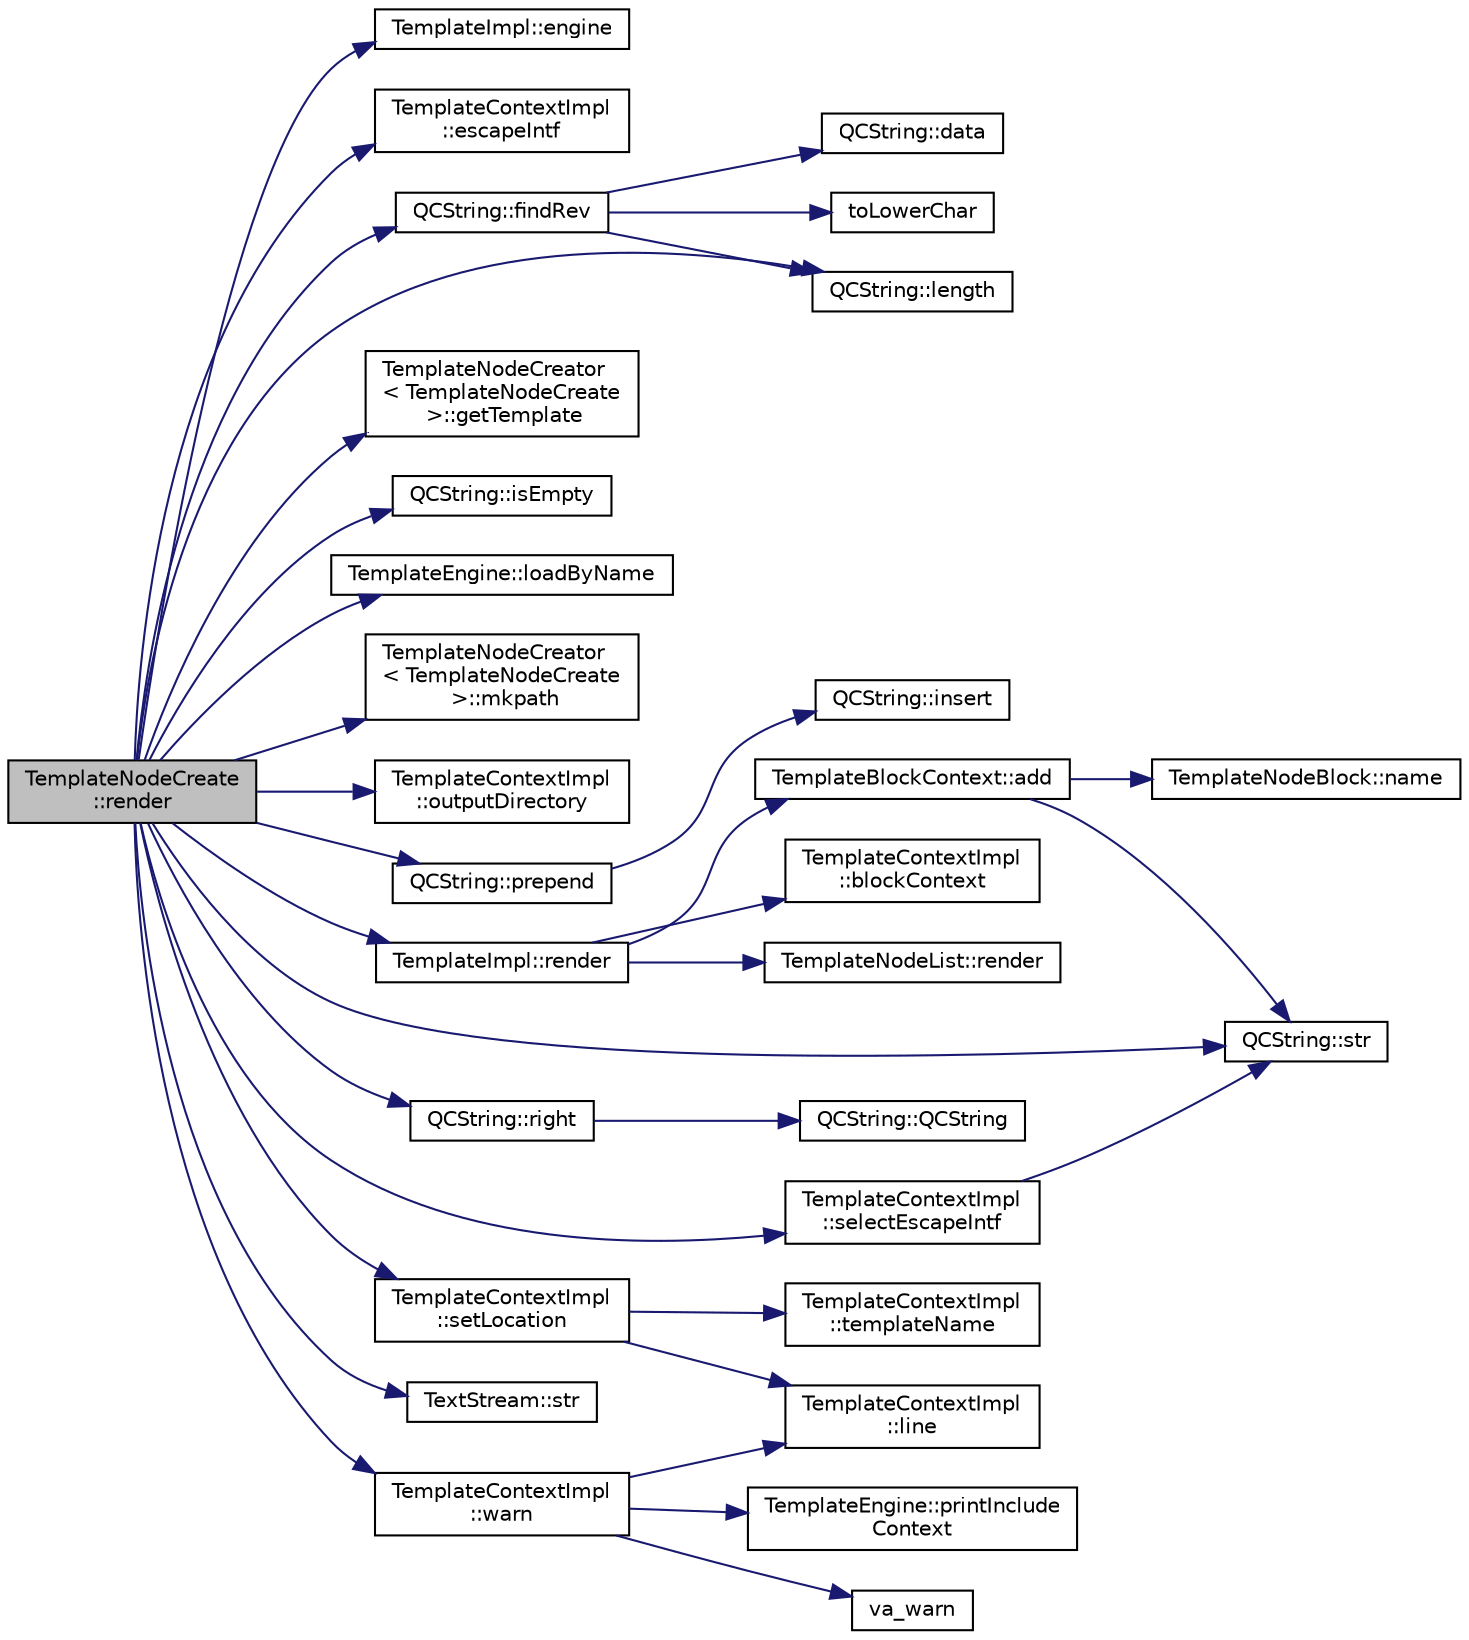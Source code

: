 digraph "TemplateNodeCreate::render"
{
 // LATEX_PDF_SIZE
  edge [fontname="Helvetica",fontsize="10",labelfontname="Helvetica",labelfontsize="10"];
  node [fontname="Helvetica",fontsize="10",shape=record];
  rankdir="LR";
  Node1 [label="TemplateNodeCreate\l::render",height=0.2,width=0.4,color="black", fillcolor="grey75", style="filled", fontcolor="black",tooltip=" "];
  Node1 -> Node2 [color="midnightblue",fontsize="10",style="solid"];
  Node2 [label="TemplateImpl::engine",height=0.2,width=0.4,color="black", fillcolor="white", style="filled",URL="$classTemplateImpl.html#a7a773efb6ca5d0910b4b4ddb58d6b690",tooltip=" "];
  Node1 -> Node3 [color="midnightblue",fontsize="10",style="solid"];
  Node3 [label="TemplateContextImpl\l::escapeIntf",height=0.2,width=0.4,color="black", fillcolor="white", style="filled",URL="$classTemplateContextImpl.html#a572853f9d5aee23483cbc037732c6686",tooltip=" "];
  Node1 -> Node4 [color="midnightblue",fontsize="10",style="solid"];
  Node4 [label="QCString::findRev",height=0.2,width=0.4,color="black", fillcolor="white", style="filled",URL="$classQCString.html#ab47a6435c16d61d04fb448f1080b4e26",tooltip=" "];
  Node4 -> Node5 [color="midnightblue",fontsize="10",style="solid"];
  Node5 [label="QCString::data",height=0.2,width=0.4,color="black", fillcolor="white", style="filled",URL="$classQCString.html#ac3aa3ac1a1c36d3305eba22a2eb0d098",tooltip=" "];
  Node4 -> Node6 [color="midnightblue",fontsize="10",style="solid"];
  Node6 [label="QCString::length",height=0.2,width=0.4,color="black", fillcolor="white", style="filled",URL="$classQCString.html#ac52596733e9110b778019946d73fb268",tooltip=" "];
  Node4 -> Node7 [color="midnightblue",fontsize="10",style="solid"];
  Node7 [label="toLowerChar",height=0.2,width=0.4,color="black", fillcolor="white", style="filled",URL="$qcstring_8cpp.html#a4e545641f98651d4fb8299b407721f9b",tooltip=" "];
  Node1 -> Node8 [color="midnightblue",fontsize="10",style="solid"];
  Node8 [label="TemplateNodeCreator\l\< TemplateNodeCreate\l \>::getTemplate",height=0.2,width=0.4,color="black", fillcolor="white", style="filled",URL="$classTemplateNodeCreator.html#aed90758d87b719974e81ed433bbcd7fd",tooltip=" "];
  Node1 -> Node9 [color="midnightblue",fontsize="10",style="solid"];
  Node9 [label="QCString::isEmpty",height=0.2,width=0.4,color="black", fillcolor="white", style="filled",URL="$classQCString.html#a621c4090d69ad7d05ef8e5234376c3d8",tooltip=" "];
  Node1 -> Node6 [color="midnightblue",fontsize="10",style="solid"];
  Node1 -> Node10 [color="midnightblue",fontsize="10",style="solid"];
  Node10 [label="TemplateEngine::loadByName",height=0.2,width=0.4,color="black", fillcolor="white", style="filled",URL="$classTemplateEngine.html#a518bcc65a14287f897eebad289ecdd11",tooltip=" "];
  Node1 -> Node11 [color="midnightblue",fontsize="10",style="solid"];
  Node11 [label="TemplateNodeCreator\l\< TemplateNodeCreate\l \>::mkpath",height=0.2,width=0.4,color="black", fillcolor="white", style="filled",URL="$classTemplateNodeCreator.html#a9959c5311e541a6d02e54f7da70c2dd0",tooltip=" "];
  Node1 -> Node12 [color="midnightblue",fontsize="10",style="solid"];
  Node12 [label="TemplateContextImpl\l::outputDirectory",height=0.2,width=0.4,color="black", fillcolor="white", style="filled",URL="$classTemplateContextImpl.html#ab3769ef66cafaafacef2e14b19403123",tooltip=" "];
  Node1 -> Node13 [color="midnightblue",fontsize="10",style="solid"];
  Node13 [label="QCString::prepend",height=0.2,width=0.4,color="black", fillcolor="white", style="filled",URL="$classQCString.html#a0a6a8fe99e596b149ee15138fa8dcf0c",tooltip=" "];
  Node13 -> Node14 [color="midnightblue",fontsize="10",style="solid"];
  Node14 [label="QCString::insert",height=0.2,width=0.4,color="black", fillcolor="white", style="filled",URL="$classQCString.html#ae4e7678c93bacb8b7806597a8520ca54",tooltip=" "];
  Node1 -> Node15 [color="midnightblue",fontsize="10",style="solid"];
  Node15 [label="TemplateImpl::render",height=0.2,width=0.4,color="black", fillcolor="white", style="filled",URL="$classTemplateImpl.html#a7661605861ad9a9c882df458edf4defe",tooltip=" "];
  Node15 -> Node16 [color="midnightblue",fontsize="10",style="solid"];
  Node16 [label="TemplateBlockContext::add",height=0.2,width=0.4,color="black", fillcolor="white", style="filled",URL="$classTemplateBlockContext.html#a3d0a08f3095d647312ccd6fce5b82f05",tooltip=" "];
  Node16 -> Node17 [color="midnightblue",fontsize="10",style="solid"];
  Node17 [label="TemplateNodeBlock::name",height=0.2,width=0.4,color="black", fillcolor="white", style="filled",URL="$classTemplateNodeBlock.html#a40c7b04c835b6caf2788095c526fdea5",tooltip=" "];
  Node16 -> Node18 [color="midnightblue",fontsize="10",style="solid"];
  Node18 [label="QCString::str",height=0.2,width=0.4,color="black", fillcolor="white", style="filled",URL="$classQCString.html#a9824b07232eea418ab3b3e7dc3178eec",tooltip=" "];
  Node15 -> Node19 [color="midnightblue",fontsize="10",style="solid"];
  Node19 [label="TemplateContextImpl\l::blockContext",height=0.2,width=0.4,color="black", fillcolor="white", style="filled",URL="$classTemplateContextImpl.html#aa95cf328b6caf850d094d38e39487fd8",tooltip=" "];
  Node15 -> Node20 [color="midnightblue",fontsize="10",style="solid"];
  Node20 [label="TemplateNodeList::render",height=0.2,width=0.4,color="black", fillcolor="white", style="filled",URL="$classTemplateNodeList.html#ae5b2f603e5180c15115a141784f0ae6c",tooltip=" "];
  Node1 -> Node21 [color="midnightblue",fontsize="10",style="solid"];
  Node21 [label="QCString::right",height=0.2,width=0.4,color="black", fillcolor="white", style="filled",URL="$classQCString.html#a8f4aa5417f6a834f28c7148a1fe262d5",tooltip=" "];
  Node21 -> Node22 [color="midnightblue",fontsize="10",style="solid"];
  Node22 [label="QCString::QCString",height=0.2,width=0.4,color="black", fillcolor="white", style="filled",URL="$classQCString.html#ad691e1087cc03e14e00d1147ae0ecab7",tooltip=" "];
  Node1 -> Node23 [color="midnightblue",fontsize="10",style="solid"];
  Node23 [label="TemplateContextImpl\l::selectEscapeIntf",height=0.2,width=0.4,color="black", fillcolor="white", style="filled",URL="$classTemplateContextImpl.html#aa7a5421a3e04b6fdf07c4734b8dc8f46",tooltip=" "];
  Node23 -> Node18 [color="midnightblue",fontsize="10",style="solid"];
  Node1 -> Node24 [color="midnightblue",fontsize="10",style="solid"];
  Node24 [label="TemplateContextImpl\l::setLocation",height=0.2,width=0.4,color="black", fillcolor="white", style="filled",URL="$classTemplateContextImpl.html#afb0b4a00e7ab9bcfbc37e52103d4f587",tooltip=" "];
  Node24 -> Node25 [color="midnightblue",fontsize="10",style="solid"];
  Node25 [label="TemplateContextImpl\l::line",height=0.2,width=0.4,color="black", fillcolor="white", style="filled",URL="$classTemplateContextImpl.html#a136a505a96784f0fe90769a22ff7c7a3",tooltip=" "];
  Node24 -> Node26 [color="midnightblue",fontsize="10",style="solid"];
  Node26 [label="TemplateContextImpl\l::templateName",height=0.2,width=0.4,color="black", fillcolor="white", style="filled",URL="$classTemplateContextImpl.html#a56fa510c50b85b56c9eb066521f04f84",tooltip=" "];
  Node1 -> Node18 [color="midnightblue",fontsize="10",style="solid"];
  Node1 -> Node27 [color="midnightblue",fontsize="10",style="solid"];
  Node27 [label="TextStream::str",height=0.2,width=0.4,color="black", fillcolor="white", style="filled",URL="$classTextStream.html#aca8457da22d874f4eb30b35ffe87ebd0",tooltip=" "];
  Node1 -> Node28 [color="midnightblue",fontsize="10",style="solid"];
  Node28 [label="TemplateContextImpl\l::warn",height=0.2,width=0.4,color="black", fillcolor="white", style="filled",URL="$classTemplateContextImpl.html#a5cacf842afb50c0dabb5cd1213fa310f",tooltip=" "];
  Node28 -> Node25 [color="midnightblue",fontsize="10",style="solid"];
  Node28 -> Node29 [color="midnightblue",fontsize="10",style="solid"];
  Node29 [label="TemplateEngine::printInclude\lContext",height=0.2,width=0.4,color="black", fillcolor="white", style="filled",URL="$classTemplateEngine.html#a159aaf3096efbfd42cb2a0321d1ec961",tooltip=" "];
  Node28 -> Node30 [color="midnightblue",fontsize="10",style="solid"];
  Node30 [label="va_warn",height=0.2,width=0.4,color="black", fillcolor="white", style="filled",URL="$message_8cpp.html#a93c2070f58918c66ba1faccc3e182391",tooltip=" "];
}
